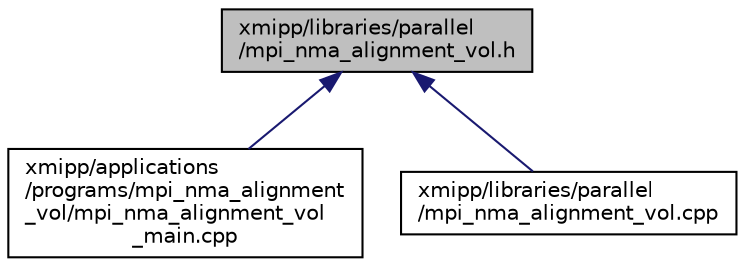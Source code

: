 digraph "xmipp/libraries/parallel/mpi_nma_alignment_vol.h"
{
  edge [fontname="Helvetica",fontsize="10",labelfontname="Helvetica",labelfontsize="10"];
  node [fontname="Helvetica",fontsize="10",shape=record];
  Node106 [label="xmipp/libraries/parallel\l/mpi_nma_alignment_vol.h",height=0.2,width=0.4,color="black", fillcolor="grey75", style="filled", fontcolor="black"];
  Node106 -> Node107 [dir="back",color="midnightblue",fontsize="10",style="solid",fontname="Helvetica"];
  Node107 [label="xmipp/applications\l/programs/mpi_nma_alignment\l_vol/mpi_nma_alignment_vol\l_main.cpp",height=0.2,width=0.4,color="black", fillcolor="white", style="filled",URL="$mpi__nma__alignment__vol__main_8cpp.html"];
  Node106 -> Node108 [dir="back",color="midnightblue",fontsize="10",style="solid",fontname="Helvetica"];
  Node108 [label="xmipp/libraries/parallel\l/mpi_nma_alignment_vol.cpp",height=0.2,width=0.4,color="black", fillcolor="white", style="filled",URL="$mpi__nma__alignment__vol_8cpp.html"];
}
